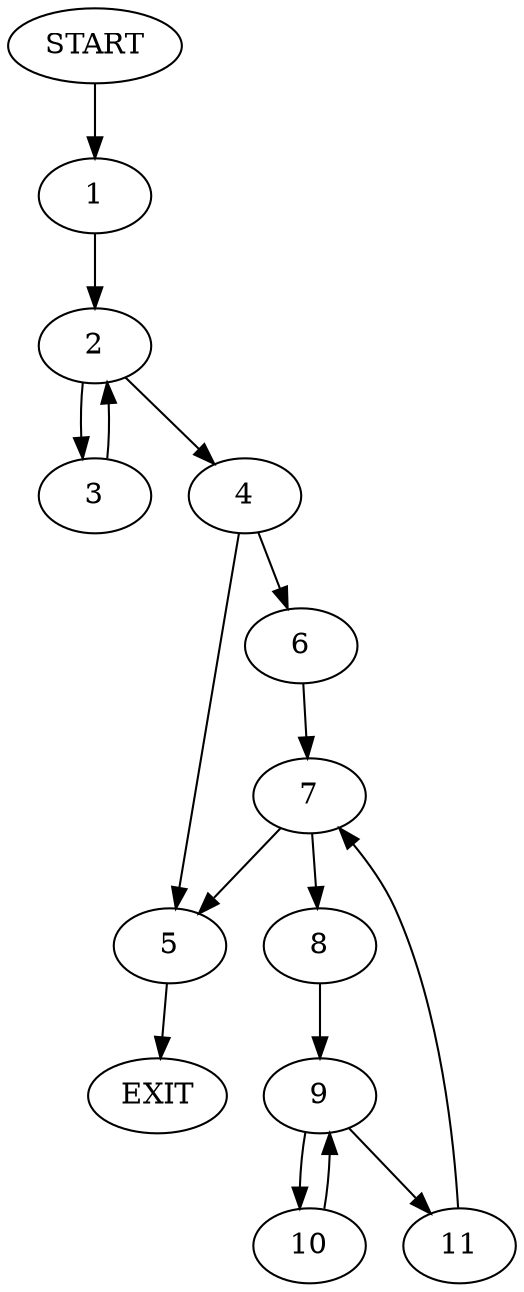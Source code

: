 digraph {
0 [label="START"]
12 [label="EXIT"]
0 -> 1
1 -> 2
2 -> 3
2 -> 4
3 -> 2
4 -> 5
4 -> 6
5 -> 12
6 -> 7
7 -> 5
7 -> 8
8 -> 9
9 -> 10
9 -> 11
11 -> 7
10 -> 9
}
